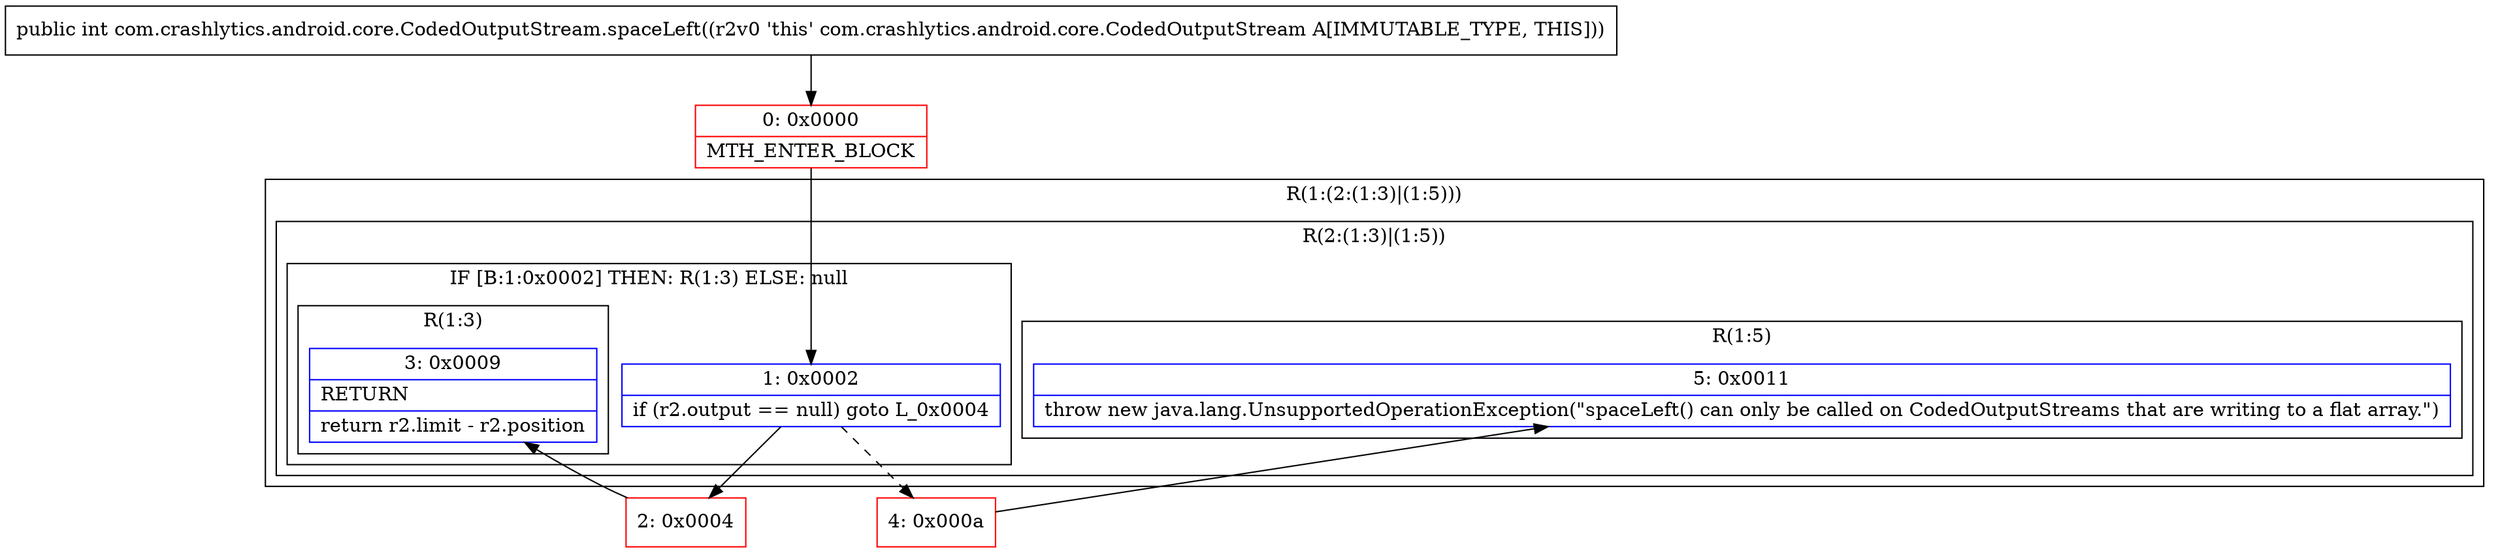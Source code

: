 digraph "CFG forcom.crashlytics.android.core.CodedOutputStream.spaceLeft()I" {
subgraph cluster_Region_1883646443 {
label = "R(1:(2:(1:3)|(1:5)))";
node [shape=record,color=blue];
subgraph cluster_Region_536229077 {
label = "R(2:(1:3)|(1:5))";
node [shape=record,color=blue];
subgraph cluster_IfRegion_1124046678 {
label = "IF [B:1:0x0002] THEN: R(1:3) ELSE: null";
node [shape=record,color=blue];
Node_1 [shape=record,label="{1\:\ 0x0002|if (r2.output == null) goto L_0x0004\l}"];
subgraph cluster_Region_1956327770 {
label = "R(1:3)";
node [shape=record,color=blue];
Node_3 [shape=record,label="{3\:\ 0x0009|RETURN\l|return r2.limit \- r2.position\l}"];
}
}
subgraph cluster_Region_894654291 {
label = "R(1:5)";
node [shape=record,color=blue];
Node_5 [shape=record,label="{5\:\ 0x0011|throw new java.lang.UnsupportedOperationException(\"spaceLeft() can only be called on CodedOutputStreams that are writing to a flat array.\")\l}"];
}
}
}
Node_0 [shape=record,color=red,label="{0\:\ 0x0000|MTH_ENTER_BLOCK\l}"];
Node_2 [shape=record,color=red,label="{2\:\ 0x0004}"];
Node_4 [shape=record,color=red,label="{4\:\ 0x000a}"];
MethodNode[shape=record,label="{public int com.crashlytics.android.core.CodedOutputStream.spaceLeft((r2v0 'this' com.crashlytics.android.core.CodedOutputStream A[IMMUTABLE_TYPE, THIS])) }"];
MethodNode -> Node_0;
Node_1 -> Node_2;
Node_1 -> Node_4[style=dashed];
Node_0 -> Node_1;
Node_2 -> Node_3;
Node_4 -> Node_5;
}

